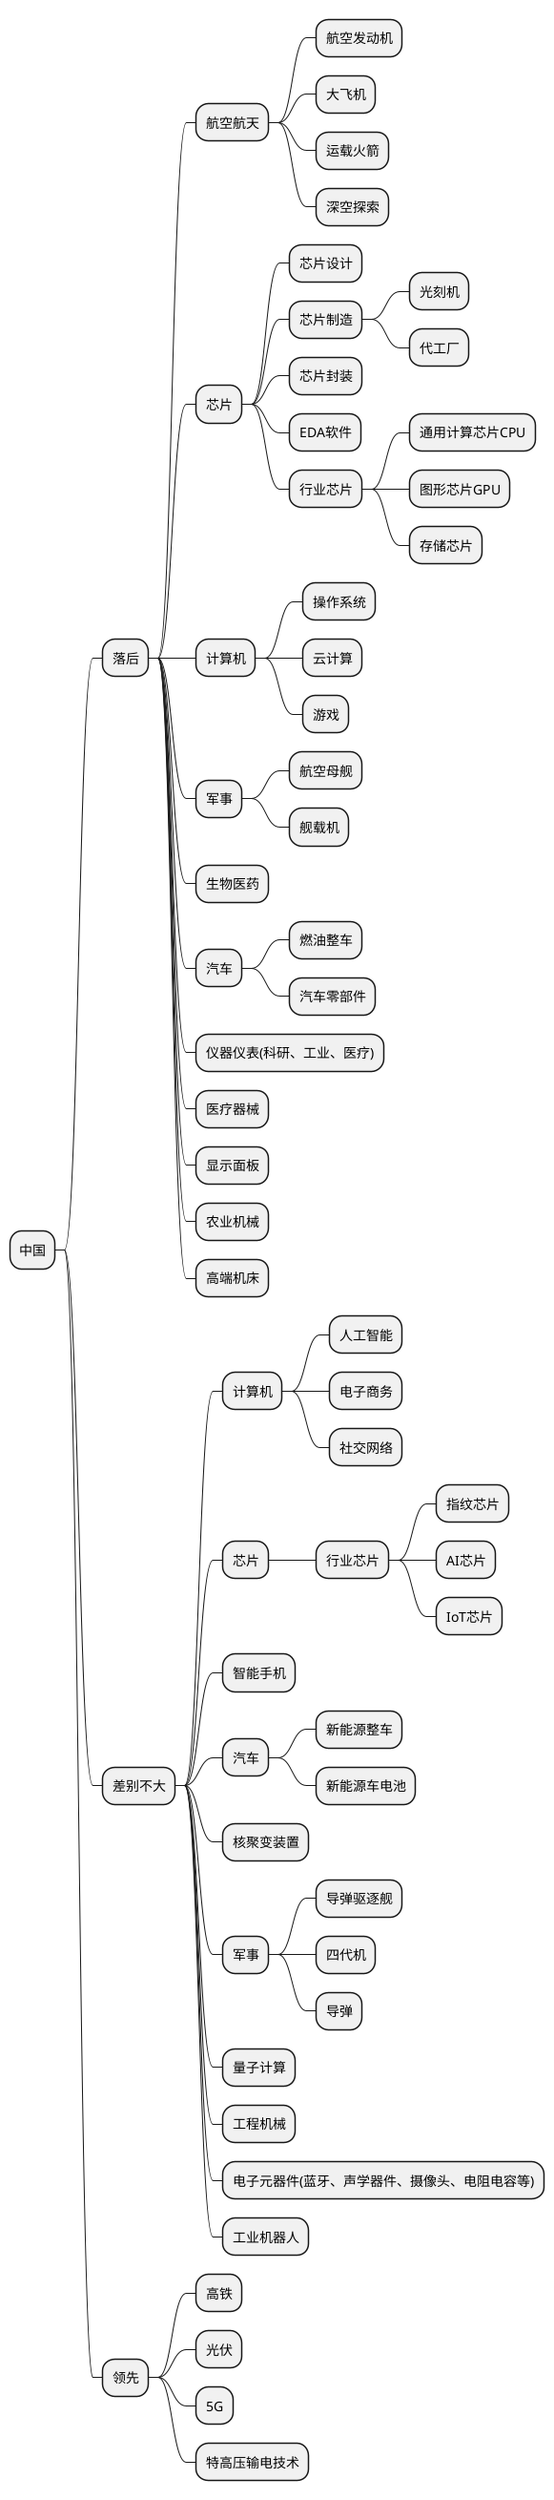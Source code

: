 @startmindmap 中国
* 中国
** 落后

*** 航空航天
**** 航空发动机
**** 大飞机
**** 运载火箭
**** 深空探索

*** 芯片
**** 芯片设计
**** 芯片制造
***** 光刻机
***** 代工厂
**** 芯片封装
**** EDA软件
**** 行业芯片
***** 通用计算芯片CPU
***** 图形芯片GPU
***** 存储芯片

*** 计算机
**** 操作系统
**** 云计算
**** 游戏

*** 军事
**** 航空母舰
**** 舰载机

*** 生物医药

*** 汽车
**** 燃油整车
**** 汽车零部件

*** 仪器仪表(科研、工业、医疗)
*** 医疗器械
*** 显示面板
*** 农业机械
*** 高端机床



** 差别不大
*** 计算机
**** 人工智能
**** 电子商务
**** 社交网络

*** 芯片
**** 行业芯片
***** 指纹芯片
***** AI芯片
***** IoT芯片

*** 智能手机

*** 汽车
**** 新能源整车
**** 新能源车电池

*** 核聚变装置

*** 军事
**** 导弹驱逐舰
**** 四代机
**** 导弹

*** 量子计算
*** 工程机械
*** 电子元器件(蓝牙、声学器件、摄像头、电阻电容等)
*** 工业机器人



** 领先
*** 高铁
*** 光伏
*** 5G
*** 特高压输电技术
@endmindmap